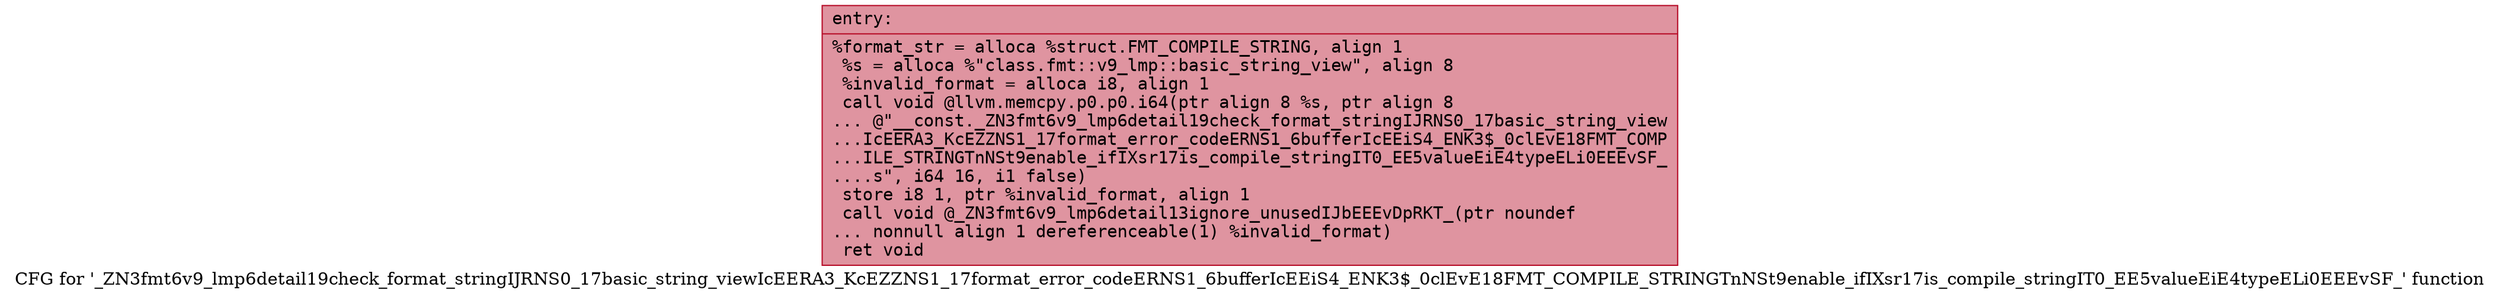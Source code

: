 digraph "CFG for '_ZN3fmt6v9_lmp6detail19check_format_stringIJRNS0_17basic_string_viewIcEERA3_KcEZZNS1_17format_error_codeERNS1_6bufferIcEEiS4_ENK3$_0clEvE18FMT_COMPILE_STRINGTnNSt9enable_ifIXsr17is_compile_stringIT0_EE5valueEiE4typeELi0EEEvSF_' function" {
	label="CFG for '_ZN3fmt6v9_lmp6detail19check_format_stringIJRNS0_17basic_string_viewIcEERA3_KcEZZNS1_17format_error_codeERNS1_6bufferIcEEiS4_ENK3$_0clEvE18FMT_COMPILE_STRINGTnNSt9enable_ifIXsr17is_compile_stringIT0_EE5valueEiE4typeELi0EEEvSF_' function";

	Node0x55fec3713000 [shape=record,color="#b70d28ff", style=filled, fillcolor="#b70d2870" fontname="Courier",label="{entry:\l|  %format_str = alloca %struct.FMT_COMPILE_STRING, align 1\l  %s = alloca %\"class.fmt::v9_lmp::basic_string_view\", align 8\l  %invalid_format = alloca i8, align 1\l  call void @llvm.memcpy.p0.p0.i64(ptr align 8 %s, ptr align 8\l... @\"__const._ZN3fmt6v9_lmp6detail19check_format_stringIJRNS0_17basic_string_view\l...IcEERA3_KcEZZNS1_17format_error_codeERNS1_6bufferIcEEiS4_ENK3$_0clEvE18FMT_COMP\l...ILE_STRINGTnNSt9enable_ifIXsr17is_compile_stringIT0_EE5valueEiE4typeELi0EEEvSF_\l....s\", i64 16, i1 false)\l  store i8 1, ptr %invalid_format, align 1\l  call void @_ZN3fmt6v9_lmp6detail13ignore_unusedIJbEEEvDpRKT_(ptr noundef\l... nonnull align 1 dereferenceable(1) %invalid_format)\l  ret void\l}"];
}
